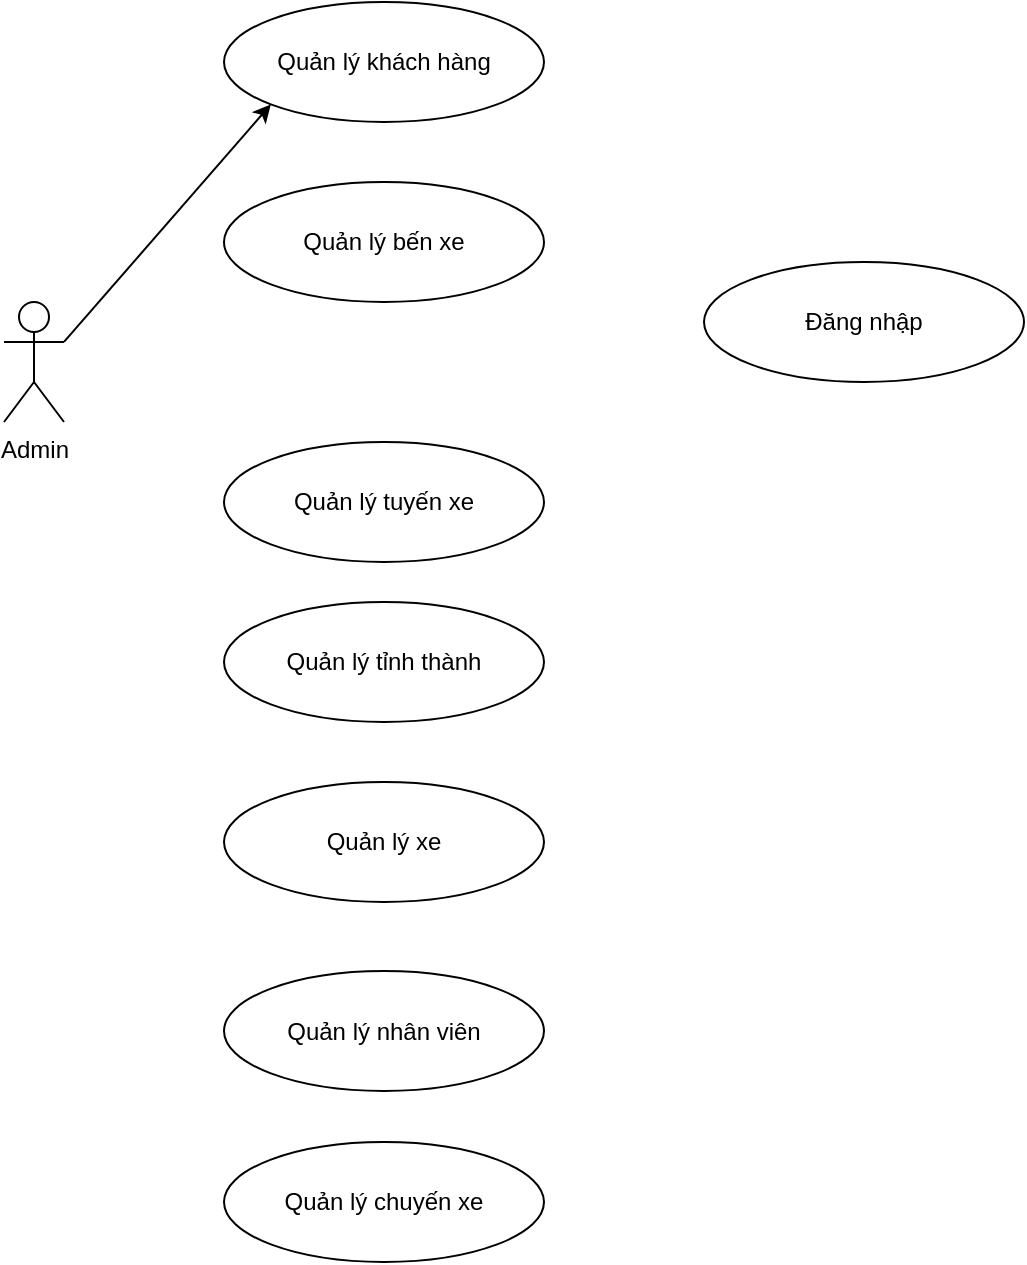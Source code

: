 <mxfile version="26.1.1">
  <diagram name="Trang-1" id="1TBDE3fbNImCEBSwi3pw">
    <mxGraphModel dx="832" dy="337" grid="1" gridSize="10" guides="1" tooltips="1" connect="1" arrows="1" fold="1" page="1" pageScale="1" pageWidth="827" pageHeight="1169" math="0" shadow="0">
      <root>
        <mxCell id="0" />
        <mxCell id="1" parent="0" />
        <mxCell id="Bwc3ZbZIkhAzkJJQ3rlX-13" style="rounded=0;orthogonalLoop=1;jettySize=auto;html=1;exitX=1;exitY=0.333;exitDx=0;exitDy=0;exitPerimeter=0;entryX=0;entryY=1;entryDx=0;entryDy=0;" edge="1" parent="1" source="Bwc3ZbZIkhAzkJJQ3rlX-1" target="Bwc3ZbZIkhAzkJJQ3rlX-12">
          <mxGeometry relative="1" as="geometry" />
        </mxCell>
        <mxCell id="Bwc3ZbZIkhAzkJJQ3rlX-1" value="&lt;div&gt;Admin&lt;/div&gt;" style="shape=umlActor;verticalLabelPosition=bottom;verticalAlign=top;html=1;outlineConnect=0;" vertex="1" parent="1">
          <mxGeometry x="170" y="220" width="30" height="60" as="geometry" />
        </mxCell>
        <mxCell id="Bwc3ZbZIkhAzkJJQ3rlX-5" value="Đăng nhập" style="ellipse;whiteSpace=wrap;html=1;" vertex="1" parent="1">
          <mxGeometry x="520" y="200" width="160" height="60" as="geometry" />
        </mxCell>
        <mxCell id="Bwc3ZbZIkhAzkJJQ3rlX-6" value="Quản lý bến xe" style="ellipse;whiteSpace=wrap;html=1;" vertex="1" parent="1">
          <mxGeometry x="280" y="160" width="160" height="60" as="geometry" />
        </mxCell>
        <mxCell id="Bwc3ZbZIkhAzkJJQ3rlX-7" value="Quản lý tuyến xe" style="ellipse;whiteSpace=wrap;html=1;" vertex="1" parent="1">
          <mxGeometry x="280" y="290" width="160" height="60" as="geometry" />
        </mxCell>
        <mxCell id="Bwc3ZbZIkhAzkJJQ3rlX-8" value="Quản lý tỉnh thành" style="ellipse;whiteSpace=wrap;html=1;" vertex="1" parent="1">
          <mxGeometry x="280" y="370" width="160" height="60" as="geometry" />
        </mxCell>
        <mxCell id="Bwc3ZbZIkhAzkJJQ3rlX-9" value="Quản lý xe" style="ellipse;whiteSpace=wrap;html=1;" vertex="1" parent="1">
          <mxGeometry x="280" y="460" width="160" height="60" as="geometry" />
        </mxCell>
        <mxCell id="Bwc3ZbZIkhAzkJJQ3rlX-10" value="Quản lý chuyến xe" style="ellipse;whiteSpace=wrap;html=1;" vertex="1" parent="1">
          <mxGeometry x="280" y="640" width="160" height="60" as="geometry" />
        </mxCell>
        <mxCell id="Bwc3ZbZIkhAzkJJQ3rlX-11" value="Quản lý nhân viên" style="ellipse;whiteSpace=wrap;html=1;" vertex="1" parent="1">
          <mxGeometry x="280" y="554.5" width="160" height="60" as="geometry" />
        </mxCell>
        <mxCell id="Bwc3ZbZIkhAzkJJQ3rlX-12" value="Quản lý khách hàng" style="ellipse;whiteSpace=wrap;html=1;" vertex="1" parent="1">
          <mxGeometry x="280" y="70" width="160" height="60" as="geometry" />
        </mxCell>
      </root>
    </mxGraphModel>
  </diagram>
</mxfile>
